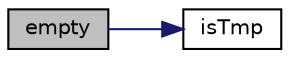 digraph "empty"
{
  bgcolor="transparent";
  edge [fontname="Helvetica",fontsize="10",labelfontname="Helvetica",labelfontsize="10"];
  node [fontname="Helvetica",fontsize="10",shape=record];
  rankdir="LR";
  Node129 [label="empty",height=0.2,width=0.4,color="black", fillcolor="grey75", style="filled", fontcolor="black"];
  Node129 -> Node130 [color="midnightblue",fontsize="10",style="solid",fontname="Helvetica"];
  Node130 [label="isTmp",height=0.2,width=0.4,color="black",URL="$a28241.html#a70128655989a3d463b2b8d78d7436ae4",tooltip="Return true if this is really a temporary object. "];
}
